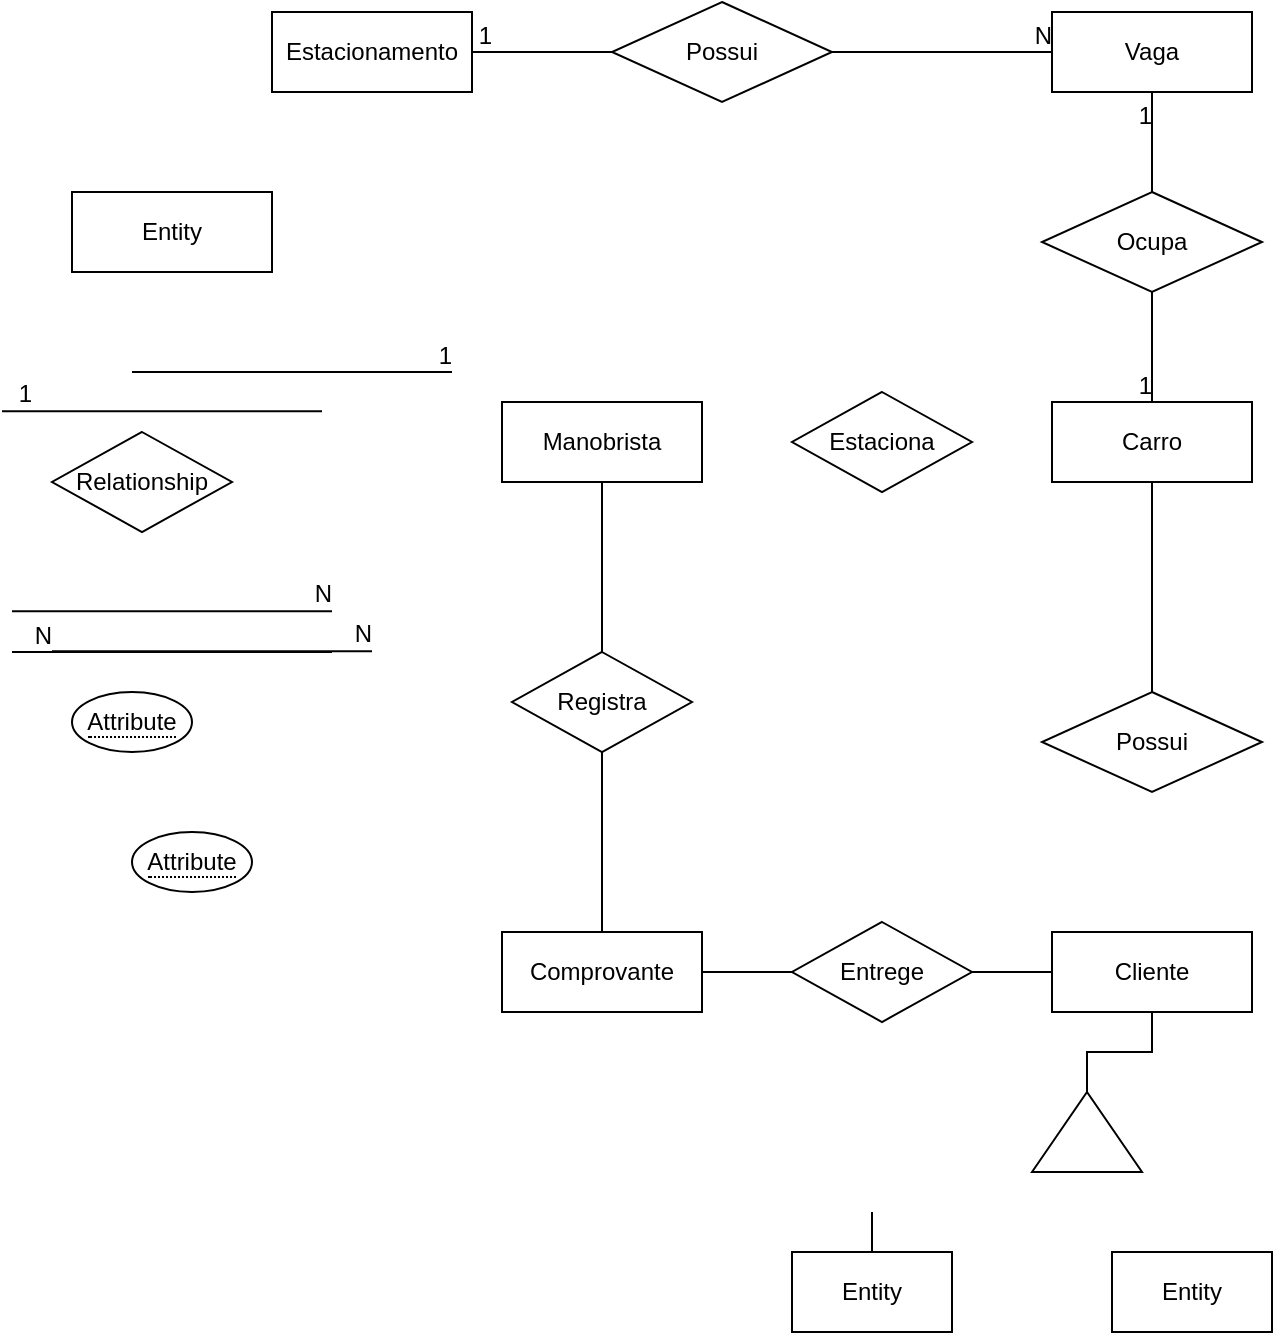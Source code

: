 <mxfile version="15.2.9" type="github">
  <diagram id="R2lEEEUBdFMjLlhIrx00" name="Page-1">
    <mxGraphModel dx="694" dy="386" grid="1" gridSize="10" guides="1" tooltips="1" connect="1" arrows="1" fold="1" page="1" pageScale="1" pageWidth="850" pageHeight="1100" math="0" shadow="0" extFonts="Permanent Marker^https://fonts.googleapis.com/css?family=Permanent+Marker">
      <root>
        <mxCell id="0" />
        <mxCell id="1" parent="0" />
        <mxCell id="tJdDL1KsQvo14cv3xqzo-2" value="Entity" style="whiteSpace=wrap;html=1;align=center;" vertex="1" parent="1">
          <mxGeometry x="120" y="170" width="100" height="40" as="geometry" />
        </mxCell>
        <mxCell id="tJdDL1KsQvo14cv3xqzo-4" value="&lt;span style=&quot;border-bottom: 1px dotted&quot;&gt;Attribute&lt;/span&gt;" style="ellipse;whiteSpace=wrap;html=1;align=center;" vertex="1" parent="1">
          <mxGeometry x="120" y="420" width="60" height="30" as="geometry" />
        </mxCell>
        <mxCell id="tJdDL1KsQvo14cv3xqzo-13" value="Relationship" style="shape=rhombus;perimeter=rhombusPerimeter;whiteSpace=wrap;html=1;align=center;" vertex="1" parent="1">
          <mxGeometry x="110" y="290" width="90" height="50" as="geometry" />
        </mxCell>
        <mxCell id="tJdDL1KsQvo14cv3xqzo-63" value="" style="edgeStyle=orthogonalEdgeStyle;rounded=0;orthogonalLoop=1;jettySize=auto;html=1;endArrow=none;endFill=0;" edge="1" parent="1" source="tJdDL1KsQvo14cv3xqzo-14" target="tJdDL1KsQvo14cv3xqzo-19">
          <mxGeometry relative="1" as="geometry" />
        </mxCell>
        <mxCell id="tJdDL1KsQvo14cv3xqzo-14" value="" style="triangle;whiteSpace=wrap;html=1;direction=north;" vertex="1" parent="1">
          <mxGeometry x="600" y="620" width="55" height="40" as="geometry" />
        </mxCell>
        <mxCell id="tJdDL1KsQvo14cv3xqzo-18" value="Estacionamento" style="whiteSpace=wrap;html=1;align=center;" vertex="1" parent="1">
          <mxGeometry x="220" y="80" width="100" height="40" as="geometry" />
        </mxCell>
        <mxCell id="tJdDL1KsQvo14cv3xqzo-19" value="Cliente" style="whiteSpace=wrap;html=1;align=center;" vertex="1" parent="1">
          <mxGeometry x="610" y="540" width="100" height="40" as="geometry" />
        </mxCell>
        <mxCell id="tJdDL1KsQvo14cv3xqzo-20" value="Vaga" style="whiteSpace=wrap;html=1;align=center;" vertex="1" parent="1">
          <mxGeometry x="610" y="80" width="100" height="40" as="geometry" />
        </mxCell>
        <mxCell id="tJdDL1KsQvo14cv3xqzo-21" value="Comprovante" style="whiteSpace=wrap;html=1;align=center;" vertex="1" parent="1">
          <mxGeometry x="335" y="540" width="100" height="40" as="geometry" />
        </mxCell>
        <mxCell id="tJdDL1KsQvo14cv3xqzo-22" value="" style="endArrow=none;html=1;rounded=0;" edge="1" parent="1">
          <mxGeometry relative="1" as="geometry">
            <mxPoint x="90" y="379.6" as="sourcePoint" />
            <mxPoint x="250" y="379.6" as="targetPoint" />
          </mxGeometry>
        </mxCell>
        <mxCell id="tJdDL1KsQvo14cv3xqzo-23" value="N" style="resizable=0;html=1;align=right;verticalAlign=bottom;" connectable="0" vertex="1" parent="tJdDL1KsQvo14cv3xqzo-22">
          <mxGeometry x="1" relative="1" as="geometry" />
        </mxCell>
        <mxCell id="tJdDL1KsQvo14cv3xqzo-24" value="Manobrista" style="whiteSpace=wrap;html=1;align=center;" vertex="1" parent="1">
          <mxGeometry x="335" y="275" width="100" height="40" as="geometry" />
        </mxCell>
        <mxCell id="tJdDL1KsQvo14cv3xqzo-49" value="" style="edgeStyle=orthogonalEdgeStyle;rounded=0;orthogonalLoop=1;jettySize=auto;html=1;entryX=0.5;entryY=0;entryDx=0;entryDy=0;endArrow=none;endFill=0;" edge="1" parent="1" source="tJdDL1KsQvo14cv3xqzo-25" target="tJdDL1KsQvo14cv3xqzo-48">
          <mxGeometry relative="1" as="geometry">
            <mxPoint x="660" y="360" as="targetPoint" />
          </mxGeometry>
        </mxCell>
        <mxCell id="tJdDL1KsQvo14cv3xqzo-25" value="Carro" style="whiteSpace=wrap;html=1;align=center;" vertex="1" parent="1">
          <mxGeometry x="610" y="275" width="100" height="40" as="geometry" />
        </mxCell>
        <mxCell id="tJdDL1KsQvo14cv3xqzo-27" value="Possui" style="shape=rhombus;perimeter=rhombusPerimeter;whiteSpace=wrap;html=1;align=center;" vertex="1" parent="1">
          <mxGeometry x="390" y="75" width="110" height="50" as="geometry" />
        </mxCell>
        <mxCell id="tJdDL1KsQvo14cv3xqzo-30" value="" style="endArrow=none;html=1;rounded=0;exitX=1;exitY=0.5;exitDx=0;exitDy=0;entryX=0;entryY=0.5;entryDx=0;entryDy=0;" edge="1" parent="1" source="tJdDL1KsQvo14cv3xqzo-18" target="tJdDL1KsQvo14cv3xqzo-27">
          <mxGeometry relative="1" as="geometry">
            <mxPoint x="270" y="160" as="sourcePoint" />
            <mxPoint x="430" y="160" as="targetPoint" />
          </mxGeometry>
        </mxCell>
        <mxCell id="tJdDL1KsQvo14cv3xqzo-31" value="1" style="resizable=0;html=1;align=right;verticalAlign=bottom;" connectable="0" vertex="1" parent="tJdDL1KsQvo14cv3xqzo-30">
          <mxGeometry x="1" relative="1" as="geometry">
            <mxPoint x="-60" as="offset" />
          </mxGeometry>
        </mxCell>
        <mxCell id="tJdDL1KsQvo14cv3xqzo-33" value="" style="endArrow=none;html=1;rounded=0;exitX=1;exitY=0.5;exitDx=0;exitDy=0;entryX=0;entryY=0.5;entryDx=0;entryDy=0;" edge="1" parent="1" source="tJdDL1KsQvo14cv3xqzo-27" target="tJdDL1KsQvo14cv3xqzo-20">
          <mxGeometry relative="1" as="geometry">
            <mxPoint x="490" y="160.0" as="sourcePoint" />
            <mxPoint x="650" y="160.0" as="targetPoint" />
          </mxGeometry>
        </mxCell>
        <mxCell id="tJdDL1KsQvo14cv3xqzo-34" value="N" style="resizable=0;html=1;align=right;verticalAlign=bottom;" connectable="0" vertex="1" parent="tJdDL1KsQvo14cv3xqzo-33">
          <mxGeometry x="1" relative="1" as="geometry" />
        </mxCell>
        <mxCell id="tJdDL1KsQvo14cv3xqzo-35" value="Ocupa" style="shape=rhombus;perimeter=rhombusPerimeter;whiteSpace=wrap;html=1;align=center;" vertex="1" parent="1">
          <mxGeometry x="605" y="170" width="110" height="50" as="geometry" />
        </mxCell>
        <mxCell id="tJdDL1KsQvo14cv3xqzo-36" value="" style="endArrow=none;html=1;rounded=0;exitX=0.5;exitY=1;exitDx=0;exitDy=0;entryX=0.5;entryY=0;entryDx=0;entryDy=0;" edge="1" parent="1" source="tJdDL1KsQvo14cv3xqzo-20" target="tJdDL1KsQvo14cv3xqzo-35">
          <mxGeometry relative="1" as="geometry">
            <mxPoint x="600" y="140" as="sourcePoint" />
            <mxPoint x="760" y="140" as="targetPoint" />
          </mxGeometry>
        </mxCell>
        <mxCell id="tJdDL1KsQvo14cv3xqzo-37" value="1" style="resizable=0;html=1;align=right;verticalAlign=bottom;" connectable="0" vertex="1" parent="tJdDL1KsQvo14cv3xqzo-36">
          <mxGeometry x="1" relative="1" as="geometry">
            <mxPoint y="-30" as="offset" />
          </mxGeometry>
        </mxCell>
        <mxCell id="tJdDL1KsQvo14cv3xqzo-38" value="" style="endArrow=none;html=1;rounded=0;" edge="1" parent="1">
          <mxGeometry relative="1" as="geometry">
            <mxPoint x="150" y="260" as="sourcePoint" />
            <mxPoint x="310" y="260" as="targetPoint" />
          </mxGeometry>
        </mxCell>
        <mxCell id="tJdDL1KsQvo14cv3xqzo-39" value="1" style="resizable=0;html=1;align=right;verticalAlign=bottom;" connectable="0" vertex="1" parent="tJdDL1KsQvo14cv3xqzo-38">
          <mxGeometry x="1" relative="1" as="geometry" />
        </mxCell>
        <mxCell id="tJdDL1KsQvo14cv3xqzo-40" value="" style="endArrow=none;html=1;rounded=0;" edge="1" parent="1">
          <mxGeometry relative="1" as="geometry">
            <mxPoint x="85" y="279.6" as="sourcePoint" />
            <mxPoint x="245" y="279.6" as="targetPoint" />
          </mxGeometry>
        </mxCell>
        <mxCell id="tJdDL1KsQvo14cv3xqzo-41" value="1" style="resizable=0;html=1;align=right;verticalAlign=bottom;" connectable="0" vertex="1" parent="tJdDL1KsQvo14cv3xqzo-40">
          <mxGeometry x="1" relative="1" as="geometry">
            <mxPoint x="-145" as="offset" />
          </mxGeometry>
        </mxCell>
        <mxCell id="tJdDL1KsQvo14cv3xqzo-42" value="" style="endArrow=none;html=1;rounded=0;" edge="1" parent="1">
          <mxGeometry relative="1" as="geometry">
            <mxPoint x="90" y="400" as="sourcePoint" />
            <mxPoint x="250" y="400" as="targetPoint" />
          </mxGeometry>
        </mxCell>
        <mxCell id="tJdDL1KsQvo14cv3xqzo-43" value="N" style="resizable=0;html=1;align=right;verticalAlign=bottom;" connectable="0" vertex="1" parent="tJdDL1KsQvo14cv3xqzo-42">
          <mxGeometry x="1" relative="1" as="geometry">
            <mxPoint x="-140" as="offset" />
          </mxGeometry>
        </mxCell>
        <mxCell id="tJdDL1KsQvo14cv3xqzo-44" value="" style="endArrow=none;html=1;rounded=0;" edge="1" parent="1">
          <mxGeometry relative="1" as="geometry">
            <mxPoint x="110" y="399.6" as="sourcePoint" />
            <mxPoint x="270" y="399.6" as="targetPoint" />
          </mxGeometry>
        </mxCell>
        <mxCell id="tJdDL1KsQvo14cv3xqzo-45" value="N" style="resizable=0;html=1;align=right;verticalAlign=bottom;" connectable="0" vertex="1" parent="tJdDL1KsQvo14cv3xqzo-44">
          <mxGeometry x="1" relative="1" as="geometry" />
        </mxCell>
        <mxCell id="tJdDL1KsQvo14cv3xqzo-46" value="" style="endArrow=none;html=1;rounded=0;entryX=0.5;entryY=0;entryDx=0;entryDy=0;exitX=0.5;exitY=1;exitDx=0;exitDy=0;" edge="1" parent="1" source="tJdDL1KsQvo14cv3xqzo-35" target="tJdDL1KsQvo14cv3xqzo-25">
          <mxGeometry relative="1" as="geometry">
            <mxPoint x="160" y="270" as="sourcePoint" />
            <mxPoint x="320" y="270" as="targetPoint" />
          </mxGeometry>
        </mxCell>
        <mxCell id="tJdDL1KsQvo14cv3xqzo-47" value="1" style="resizable=0;html=1;align=right;verticalAlign=bottom;" connectable="0" vertex="1" parent="tJdDL1KsQvo14cv3xqzo-46">
          <mxGeometry x="1" relative="1" as="geometry" />
        </mxCell>
        <mxCell id="tJdDL1KsQvo14cv3xqzo-48" value="Possui" style="shape=rhombus;perimeter=rhombusPerimeter;whiteSpace=wrap;html=1;align=center;" vertex="1" parent="1">
          <mxGeometry x="605" y="420" width="110" height="50" as="geometry" />
        </mxCell>
        <mxCell id="tJdDL1KsQvo14cv3xqzo-52" value="" style="edgeStyle=orthogonalEdgeStyle;rounded=0;orthogonalLoop=1;jettySize=auto;html=1;endArrow=none;endFill=0;" edge="1" parent="1" source="tJdDL1KsQvo14cv3xqzo-51" target="tJdDL1KsQvo14cv3xqzo-24">
          <mxGeometry relative="1" as="geometry" />
        </mxCell>
        <mxCell id="tJdDL1KsQvo14cv3xqzo-53" value="" style="edgeStyle=orthogonalEdgeStyle;rounded=0;orthogonalLoop=1;jettySize=auto;html=1;endArrow=none;endFill=0;" edge="1" parent="1" source="tJdDL1KsQvo14cv3xqzo-51" target="tJdDL1KsQvo14cv3xqzo-21">
          <mxGeometry relative="1" as="geometry" />
        </mxCell>
        <mxCell id="tJdDL1KsQvo14cv3xqzo-51" value="Registra" style="shape=rhombus;perimeter=rhombusPerimeter;whiteSpace=wrap;html=1;align=center;" vertex="1" parent="1">
          <mxGeometry x="340" y="400" width="90" height="50" as="geometry" />
        </mxCell>
        <mxCell id="tJdDL1KsQvo14cv3xqzo-59" value="" style="edgeStyle=orthogonalEdgeStyle;rounded=0;orthogonalLoop=1;jettySize=auto;html=1;endArrow=none;endFill=0;" edge="1" parent="1" source="tJdDL1KsQvo14cv3xqzo-57" target="tJdDL1KsQvo14cv3xqzo-21">
          <mxGeometry relative="1" as="geometry" />
        </mxCell>
        <mxCell id="tJdDL1KsQvo14cv3xqzo-60" value="" style="edgeStyle=orthogonalEdgeStyle;rounded=0;orthogonalLoop=1;jettySize=auto;html=1;endArrow=none;endFill=0;" edge="1" parent="1" source="tJdDL1KsQvo14cv3xqzo-57" target="tJdDL1KsQvo14cv3xqzo-19">
          <mxGeometry relative="1" as="geometry" />
        </mxCell>
        <mxCell id="tJdDL1KsQvo14cv3xqzo-57" value="Entrege" style="shape=rhombus;perimeter=rhombusPerimeter;whiteSpace=wrap;html=1;align=center;" vertex="1" parent="1">
          <mxGeometry x="480" y="535" width="90" height="50" as="geometry" />
        </mxCell>
        <mxCell id="tJdDL1KsQvo14cv3xqzo-58" value="Estaciona" style="shape=rhombus;perimeter=rhombusPerimeter;whiteSpace=wrap;html=1;align=center;" vertex="1" parent="1">
          <mxGeometry x="480" y="270" width="90" height="50" as="geometry" />
        </mxCell>
        <mxCell id="tJdDL1KsQvo14cv3xqzo-68" value="" style="edgeStyle=orthogonalEdgeStyle;rounded=0;orthogonalLoop=1;jettySize=auto;html=1;endArrow=none;endFill=0;" edge="1" parent="1" source="tJdDL1KsQvo14cv3xqzo-61">
          <mxGeometry relative="1" as="geometry">
            <mxPoint x="520" y="680" as="targetPoint" />
          </mxGeometry>
        </mxCell>
        <mxCell id="tJdDL1KsQvo14cv3xqzo-61" value="Entity" style="whiteSpace=wrap;html=1;align=center;" vertex="1" parent="1">
          <mxGeometry x="480" y="700" width="80" height="40" as="geometry" />
        </mxCell>
        <mxCell id="tJdDL1KsQvo14cv3xqzo-62" value="Entity" style="whiteSpace=wrap;html=1;align=center;" vertex="1" parent="1">
          <mxGeometry x="640" y="700" width="80" height="40" as="geometry" />
        </mxCell>
        <mxCell id="tJdDL1KsQvo14cv3xqzo-69" value="&lt;span style=&quot;border-bottom: 1px dotted&quot;&gt;Attribute&lt;/span&gt;" style="ellipse;whiteSpace=wrap;html=1;align=center;" vertex="1" parent="1">
          <mxGeometry x="150" y="490" width="60" height="30" as="geometry" />
        </mxCell>
      </root>
    </mxGraphModel>
  </diagram>
</mxfile>
